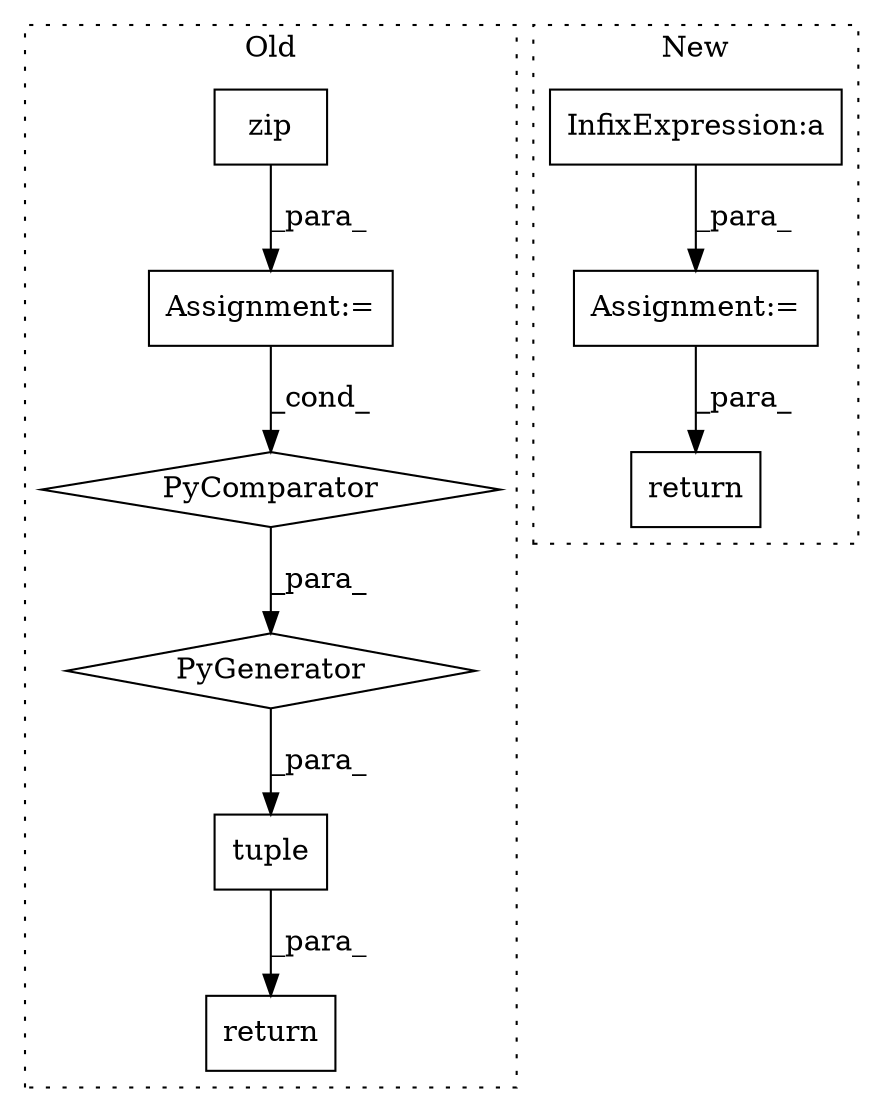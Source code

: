 digraph G {
subgraph cluster0 {
1 [label="tuple" a="32" s="1798,1962" l="15,-3" shape="box"];
3 [label="return" a="41" s="1791" l="7" shape="box"];
4 [label="Assignment:=" a="7" s="1911" l="45" shape="box"];
5 [label="PyComparator" a="113" s="1911" l="45" shape="diamond"];
6 [label="PyGenerator" a="107" s="1813" l="149" shape="diamond"];
8 [label="zip" a="32" s="1930,1946" l="4,1" shape="box"];
label = "Old";
style="dotted";
}
subgraph cluster1 {
2 [label="return" a="41" s="969" l="7" shape="box"];
7 [label="Assignment:=" a="7" s="923" l="1" shape="box"];
9 [label="InfixExpression:a" a="27" s="941" l="3" shape="box"];
label = "New";
style="dotted";
}
1 -> 3 [label="_para_"];
4 -> 5 [label="_cond_"];
5 -> 6 [label="_para_"];
6 -> 1 [label="_para_"];
7 -> 2 [label="_para_"];
8 -> 4 [label="_para_"];
9 -> 7 [label="_para_"];
}